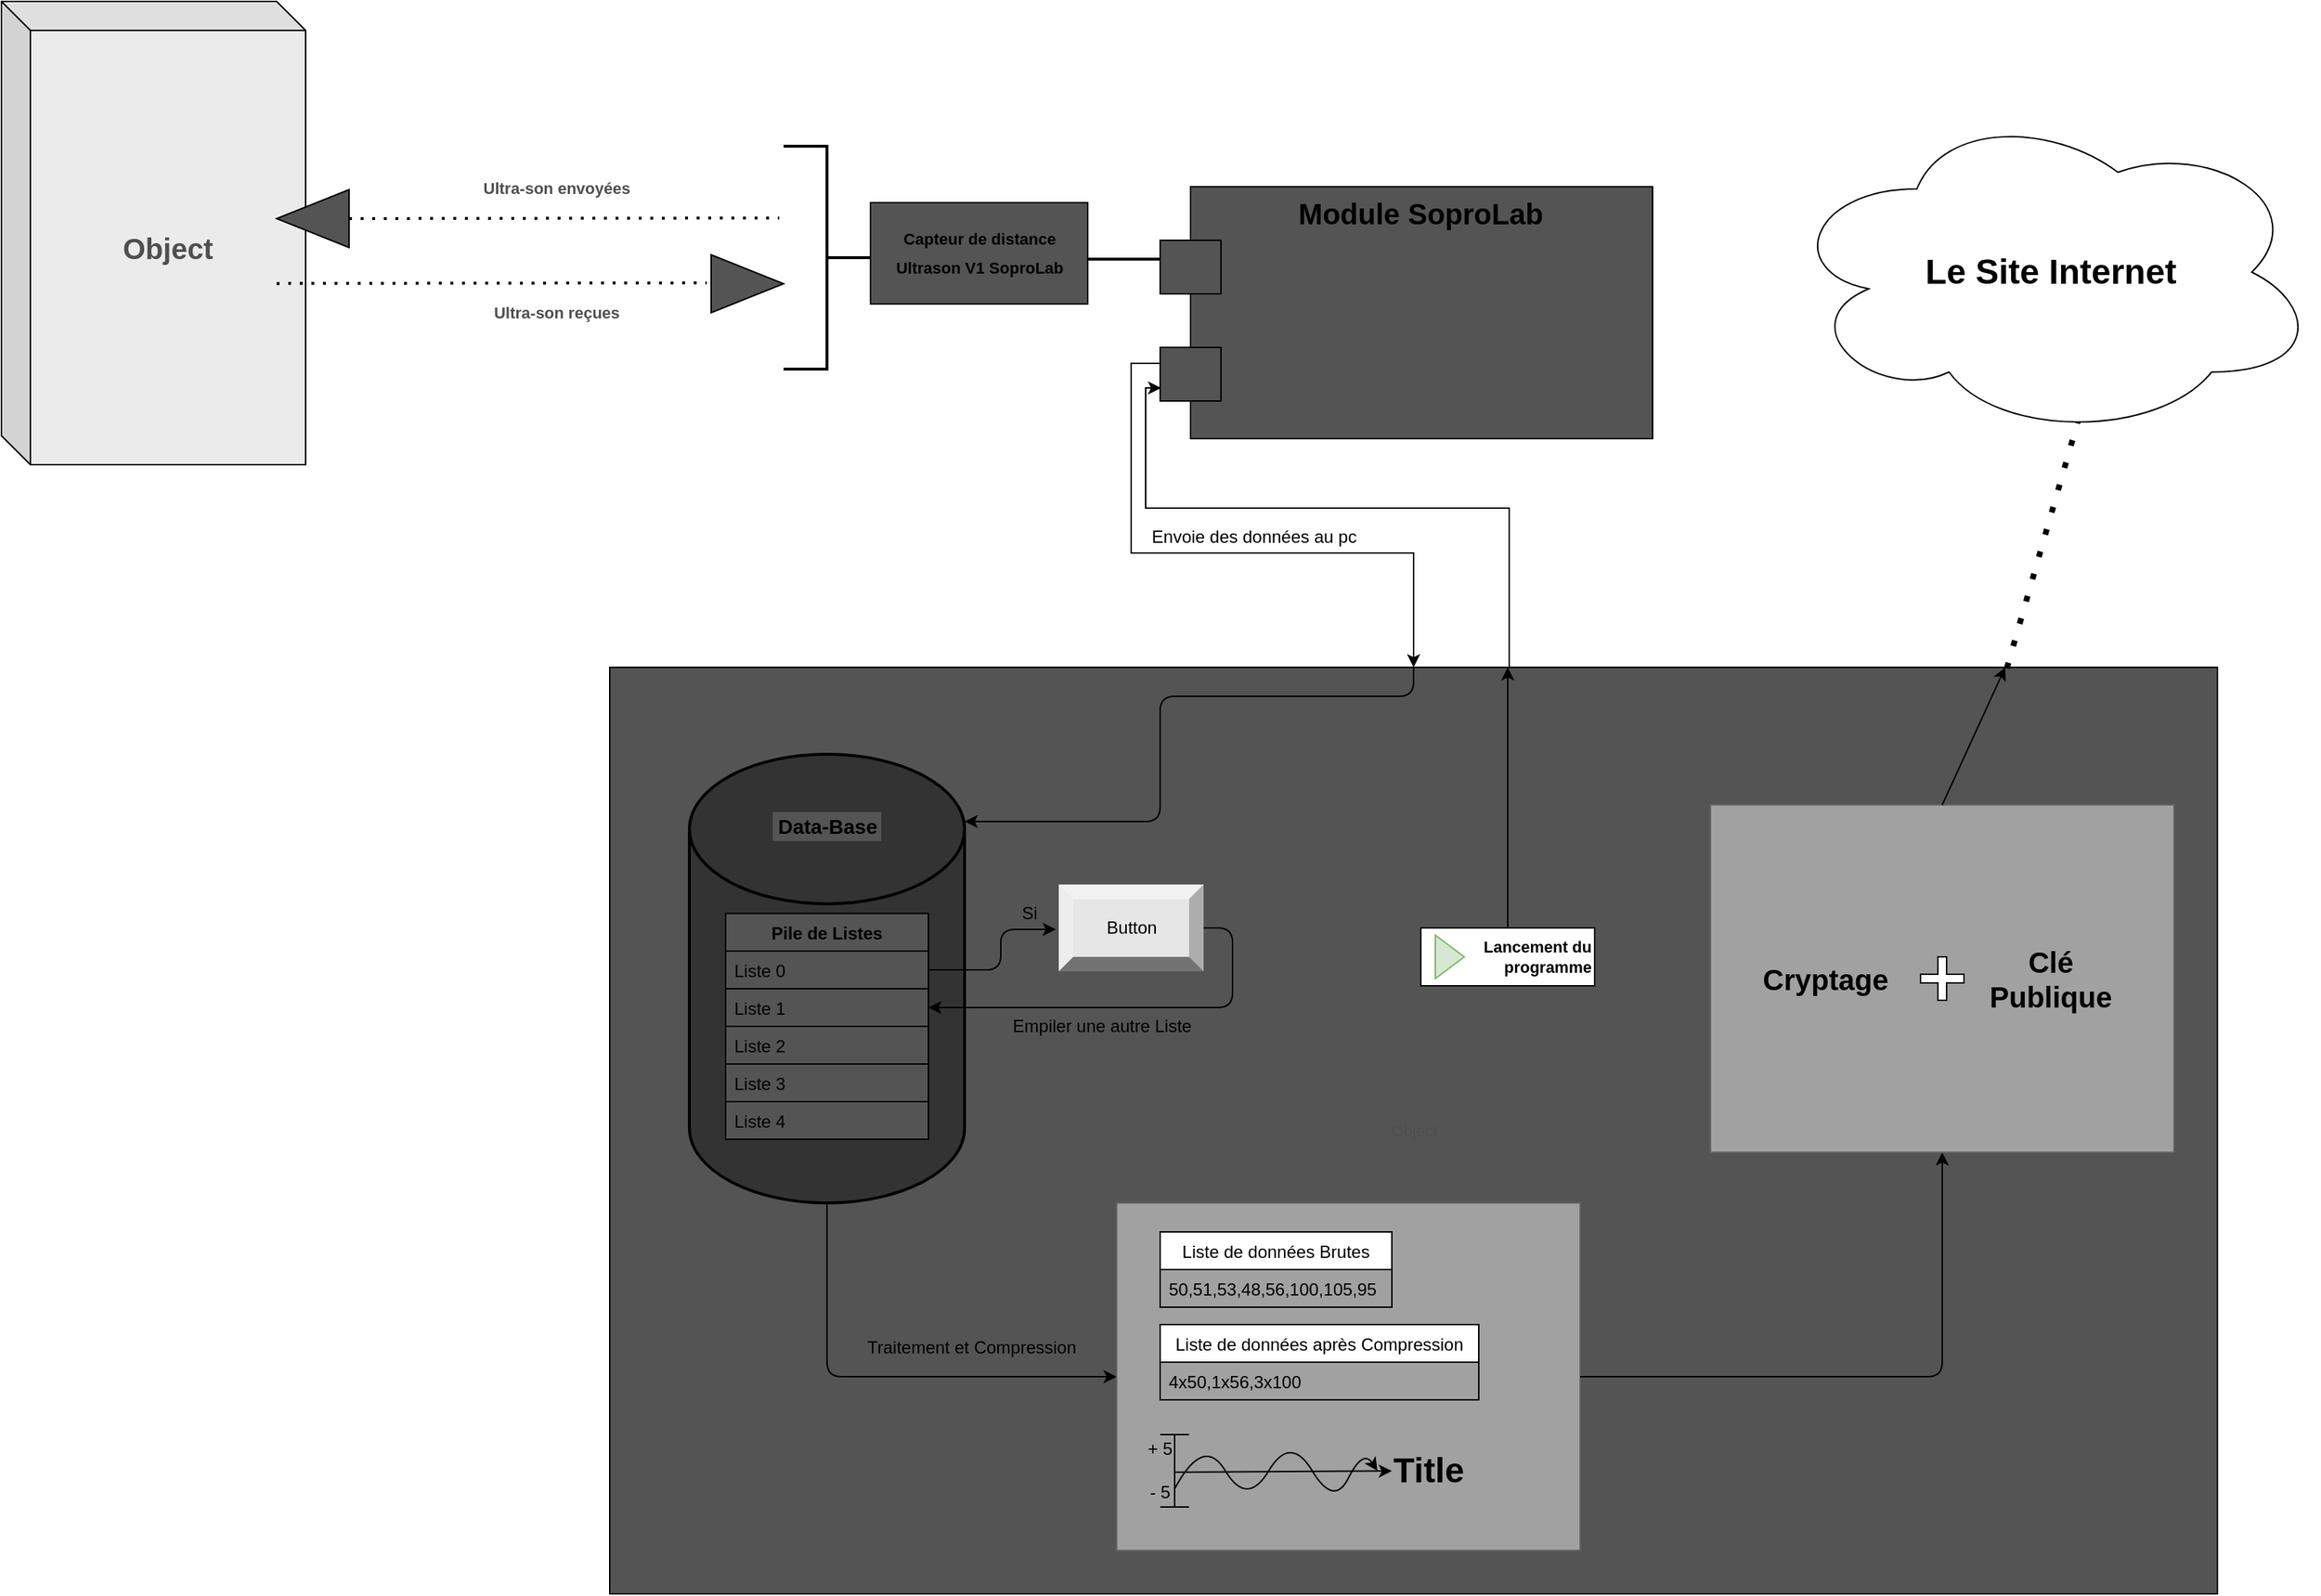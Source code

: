 <mxfile version="14.7.2" type="github">
  <diagram id="qy9EWmMD1HwXzlRcthMH" name="Page-1">
    <mxGraphModel dx="2640" dy="970" grid="1" gridSize="10" guides="1" tooltips="1" connect="1" arrows="1" fold="1" page="1" pageScale="1" pageWidth="827" pageHeight="1169" math="0" shadow="0">
      <root>
        <mxCell id="0" />
        <mxCell id="1" parent="0" />
        <mxCell id="YDDml-Z9Vrtt6Zy8maYf-40" value="Object" style="html=1;labelBackgroundColor=none;fontSize=11;fontColor=#4F4F4F;strokeColor=#000000;verticalAlign=middle;fillColor=#545454;" parent="1" vertex="1">
          <mxGeometry x="450" y="870" width="1110" height="640" as="geometry" />
        </mxCell>
        <mxCell id="YDDml-Z9Vrtt6Zy8maYf-1" value="" style="strokeWidth=2;html=1;shape=mxgraph.flowchart.database;whiteSpace=wrap;fillColor=#333333;" parent="1" vertex="1">
          <mxGeometry x="505" y="930" width="190" height="310" as="geometry" />
        </mxCell>
        <mxCell id="YDDml-Z9Vrtt6Zy8maYf-10" value="Pile de Listes" style="swimlane;fontStyle=1;childLayout=stackLayout;horizontal=1;startSize=26;horizontalStack=0;resizeParent=1;resizeParentMax=0;resizeLast=0;collapsible=1;marginBottom=0;fillColor=#545454;" parent="1" vertex="1">
          <mxGeometry x="530" y="1040" width="140" height="156" as="geometry">
            <mxRectangle x="455" y="120" width="110" height="26" as="alternateBounds" />
          </mxGeometry>
        </mxCell>
        <mxCell id="YDDml-Z9Vrtt6Zy8maYf-11" value="Liste 0" style="text;align=left;verticalAlign=top;spacingLeft=4;spacingRight=4;overflow=hidden;rotatable=0;points=[[0,0.5],[1,0.5]];portConstraint=eastwest;labelBorderColor=none;labelBackgroundColor=none;strokeColor=#000000;fillColor=#545454;" parent="YDDml-Z9Vrtt6Zy8maYf-10" vertex="1">
          <mxGeometry y="26" width="140" height="26" as="geometry" />
        </mxCell>
        <mxCell id="YDDml-Z9Vrtt6Zy8maYf-12" value="Liste 1" style="text;fillColor=#545454;align=left;verticalAlign=middle;spacingLeft=4;spacingRight=4;overflow=hidden;rotatable=0;points=[[0,0.5],[1,0.5]];portConstraint=eastwest;strokeColor=#000000;" parent="YDDml-Z9Vrtt6Zy8maYf-10" vertex="1">
          <mxGeometry y="52" width="140" height="26" as="geometry" />
        </mxCell>
        <mxCell id="YDDml-Z9Vrtt6Zy8maYf-13" value="Liste 2" style="text;fillColor=#545454;align=left;verticalAlign=top;spacingLeft=4;spacingRight=4;overflow=hidden;rotatable=0;points=[[0,0.5],[1,0.5]];portConstraint=eastwest;strokeColor=#000000;" parent="YDDml-Z9Vrtt6Zy8maYf-10" vertex="1">
          <mxGeometry y="78" width="140" height="26" as="geometry" />
        </mxCell>
        <mxCell id="YDDml-Z9Vrtt6Zy8maYf-15" value="Liste 3" style="text;fillColor=#545454;align=left;verticalAlign=middle;spacingLeft=4;spacingRight=4;overflow=hidden;rotatable=0;points=[[0,0.5],[1,0.5]];portConstraint=eastwest;strokeColor=#000000;" parent="YDDml-Z9Vrtt6Zy8maYf-10" vertex="1">
          <mxGeometry y="104" width="140" height="26" as="geometry" />
        </mxCell>
        <mxCell id="YDDml-Z9Vrtt6Zy8maYf-16" value="Liste 4" style="text;fillColor=#545454;align=left;verticalAlign=middle;spacingLeft=4;spacingRight=4;overflow=hidden;rotatable=0;points=[[0,0.5],[1,0.5]];portConstraint=eastwest;strokeColor=#000000;" parent="YDDml-Z9Vrtt6Zy8maYf-10" vertex="1">
          <mxGeometry y="130" width="140" height="26" as="geometry" />
        </mxCell>
        <mxCell id="YDDml-Z9Vrtt6Zy8maYf-14" value="&lt;font style=&quot;font-size: 14px&quot;&gt;&lt;b&gt;Data-Base&lt;/b&gt;&lt;/font&gt;" style="text;html=1;strokeColor=none;fillColor=#545454;align=center;verticalAlign=middle;whiteSpace=wrap;rounded=0;" parent="1" vertex="1">
          <mxGeometry x="562.5" y="970" width="75" height="20" as="geometry" />
        </mxCell>
        <mxCell id="YDDml-Z9Vrtt6Zy8maYf-41" style="edgeStyle=orthogonalEdgeStyle;rounded=0;orthogonalLoop=1;jettySize=auto;html=1;exitX=0;exitY=0;exitDx=0;exitDy=129.5;exitPerimeter=0;entryX=0.5;entryY=0;entryDx=0;entryDy=0;fontSize=11;fontColor=#4F4F4F;" parent="1" source="YDDml-Z9Vrtt6Zy8maYf-17" target="YDDml-Z9Vrtt6Zy8maYf-40" edge="1">
          <mxGeometry relative="1" as="geometry">
            <Array as="points">
              <mxPoint x="830" y="660" />
              <mxPoint x="810" y="660" />
              <mxPoint x="810" y="791" />
              <mxPoint x="1005" y="791" />
            </Array>
          </mxGeometry>
        </mxCell>
        <mxCell id="YDDml-Z9Vrtt6Zy8maYf-17" value="Module SoproLab" style="shape=module;align=left;spacingLeft=20;align=center;verticalAlign=top;labelBackgroundColor=none;fontColor=#000000;strokeColor=#000000;fillColor=#545454;jettyWidth=42;jettyHeight=37;fontStyle=1;fontSize=20;" parent="1" vertex="1">
          <mxGeometry x="830" y="538" width="340" height="174" as="geometry" />
        </mxCell>
        <mxCell id="YDDml-Z9Vrtt6Zy8maYf-18" value="&lt;h1 itemprop=&quot;name&quot; style=&quot;font-size: 11px&quot; align=&quot;center&quot;&gt;Capteur de distance &lt;br&gt;&lt;/h1&gt;&lt;h1 itemprop=&quot;name&quot; style=&quot;font-size: 11px&quot; align=&quot;center&quot;&gt;Ultrason V1 SoproLab&lt;/h1&gt;" style="html=1;labelBackgroundColor=none;fontSize=20;fontColor=#000000;strokeColor=#000000;fillColor=#545454;verticalAlign=middle;align=center;" parent="1" vertex="1">
          <mxGeometry x="630" y="549" width="150" height="70" as="geometry" />
        </mxCell>
        <mxCell id="YDDml-Z9Vrtt6Zy8maYf-21" value="" style="line;strokeWidth=2;html=1;labelBackgroundColor=none;fontSize=11;fontColor=#000000;fillColor=#545454;verticalAlign=middle;" parent="1" vertex="1">
          <mxGeometry x="780" y="583" width="50" height="10" as="geometry" />
        </mxCell>
        <mxCell id="YDDml-Z9Vrtt6Zy8maYf-26" value="" style="strokeWidth=2;html=1;shape=mxgraph.flowchart.annotation_2;align=left;labelPosition=right;pointerEvents=1;labelBackgroundColor=none;fontSize=11;fontColor=#000000;fillColor=#545454;rotation=-180;" parent="1" vertex="1">
          <mxGeometry x="570" y="510" width="60" height="154" as="geometry" />
        </mxCell>
        <mxCell id="YDDml-Z9Vrtt6Zy8maYf-28" value="&lt;font size=&quot;1&quot;&gt;&lt;b style=&quot;font-size: 20px&quot;&gt;Object&lt;/b&gt;&lt;/font&gt;" style="shape=cube;whiteSpace=wrap;html=1;boundedLbl=1;backgroundOutline=1;darkOpacity=0.05;darkOpacity2=0.1;labelBackgroundColor=none;fontSize=11;strokeColor=#000000;verticalAlign=middle;fontColor=#4F4F4F;fillColor=#EBEBEB;" parent="1" vertex="1">
          <mxGeometry x="30" y="410" width="210" height="320" as="geometry" />
        </mxCell>
        <mxCell id="YDDml-Z9Vrtt6Zy8maYf-29" value="" style="endArrow=none;dashed=1;html=1;dashPattern=1 3;strokeWidth=2;fontSize=11;fontColor=#000000;entryX=1.049;entryY=0.678;entryDx=0;entryDy=0;entryPerimeter=0;" parent="1" target="YDDml-Z9Vrtt6Zy8maYf-26" edge="1">
          <mxGeometry width="50" height="50" relative="1" as="geometry">
            <mxPoint x="270" y="560" as="sourcePoint" />
            <mxPoint x="560" y="560" as="targetPoint" />
          </mxGeometry>
        </mxCell>
        <mxCell id="YDDml-Z9Vrtt6Zy8maYf-30" value="" style="shape=singleArrow;direction=west;whiteSpace=wrap;html=1;labelBackgroundColor=none;fontSize=11;fontColor=#000000;strokeColor=#000000;fillColor=#545454;verticalAlign=middle;arrowWidth=0.084;arrowSize=1;" parent="1" vertex="1">
          <mxGeometry x="220" y="540" width="50" height="40" as="geometry" />
        </mxCell>
        <mxCell id="YDDml-Z9Vrtt6Zy8maYf-31" value="" style="endArrow=none;dashed=1;html=1;dashPattern=1 3;strokeWidth=2;fontSize=11;fontColor=#000000;entryX=1.049;entryY=0.678;entryDx=0;entryDy=0;entryPerimeter=0;" parent="1" edge="1">
          <mxGeometry width="50" height="50" relative="1" as="geometry">
            <mxPoint x="220" y="604.82" as="sourcePoint" />
            <mxPoint x="517.06" y="604.408" as="targetPoint" />
          </mxGeometry>
        </mxCell>
        <mxCell id="YDDml-Z9Vrtt6Zy8maYf-32" value="" style="shape=singleArrow;direction=east;whiteSpace=wrap;html=1;labelBackgroundColor=none;fontSize=11;fontColor=#000000;strokeColor=#000000;fillColor=#545454;verticalAlign=middle;arrowWidth=0.084;arrowSize=1;" parent="1" vertex="1">
          <mxGeometry x="520" y="585" width="50" height="40" as="geometry" />
        </mxCell>
        <mxCell id="YDDml-Z9Vrtt6Zy8maYf-33" value="&lt;b&gt;Ultra-son envoyées&lt;br&gt;&lt;/b&gt;" style="text;html=1;strokeColor=none;fillColor=none;align=center;verticalAlign=middle;whiteSpace=wrap;rounded=0;labelBackgroundColor=none;fontSize=11;fontColor=#4F4F4F;" parent="1" vertex="1">
          <mxGeometry x="358" y="529" width="111" height="20" as="geometry" />
        </mxCell>
        <mxCell id="YDDml-Z9Vrtt6Zy8maYf-34" value="&lt;b&gt;Ultra-son reçues&lt;br&gt;&lt;/b&gt;" style="text;html=1;strokeColor=none;fillColor=none;align=center;verticalAlign=middle;whiteSpace=wrap;rounded=0;labelBackgroundColor=none;fontSize=11;fontColor=#4F4F4F;" parent="1" vertex="1">
          <mxGeometry x="358" y="615" width="111" height="20" as="geometry" />
        </mxCell>
        <mxCell id="2D0U1DWmzdw6n1-pY02c-1" value="Envoie des données au pc" style="text;html=1;strokeColor=none;fillColor=none;align=center;verticalAlign=middle;whiteSpace=wrap;rounded=0;" parent="1" vertex="1">
          <mxGeometry x="820" y="770" width="150" height="20" as="geometry" />
        </mxCell>
        <mxCell id="2D0U1DWmzdw6n1-pY02c-8" value="" style="edgeStyle=segmentEdgeStyle;endArrow=classic;html=1;exitX=0.5;exitY=0;exitDx=0;exitDy=0;entryX=1;entryY=0.15;entryDx=0;entryDy=0;entryPerimeter=0;" parent="1" source="YDDml-Z9Vrtt6Zy8maYf-40" target="YDDml-Z9Vrtt6Zy8maYf-1" edge="1">
          <mxGeometry width="50" height="50" relative="1" as="geometry">
            <mxPoint x="780" y="970" as="sourcePoint" />
            <mxPoint x="830" y="920" as="targetPoint" />
            <Array as="points">
              <mxPoint x="1005" y="890" />
              <mxPoint x="830" y="890" />
              <mxPoint x="830" y="977" />
            </Array>
          </mxGeometry>
        </mxCell>
        <mxCell id="2D0U1DWmzdw6n1-pY02c-7" value="Button" style="labelPosition=center;verticalLabelPosition=middle;align=center;html=1;shape=mxgraph.basic.shaded_button;dx=10;fillColor=#E6E6E6;strokeColor=none;" parent="1" vertex="1">
          <mxGeometry x="760" y="1020" width="100" height="60" as="geometry" />
        </mxCell>
        <mxCell id="2D0U1DWmzdw6n1-pY02c-9" value="" style="edgeStyle=segmentEdgeStyle;endArrow=classic;html=1;exitX=1;exitY=0.25;exitDx=0;exitDy=0;" parent="1" source="YDDml-Z9Vrtt6Zy8maYf-10" edge="1">
          <mxGeometry width="50" height="50" relative="1" as="geometry">
            <mxPoint x="830" y="980" as="sourcePoint" />
            <mxPoint x="758" y="1051" as="targetPoint" />
            <Array as="points">
              <mxPoint x="720" y="1079" />
              <mxPoint x="720" y="1051" />
            </Array>
          </mxGeometry>
        </mxCell>
        <mxCell id="2D0U1DWmzdw6n1-pY02c-10" value="" style="edgeStyle=segmentEdgeStyle;endArrow=classic;html=1;entryX=1;entryY=0.5;entryDx=0;entryDy=0;" parent="1" target="YDDml-Z9Vrtt6Zy8maYf-12" edge="1">
          <mxGeometry width="50" height="50" relative="1" as="geometry">
            <mxPoint x="860" y="1050" as="sourcePoint" />
            <mxPoint x="910" y="1000" as="targetPoint" />
            <Array as="points">
              <mxPoint x="880" y="1050" />
              <mxPoint x="880" y="1105" />
            </Array>
          </mxGeometry>
        </mxCell>
        <mxCell id="2D0U1DWmzdw6n1-pY02c-11" value="" style="edgeStyle=segmentEdgeStyle;endArrow=classic;html=1;exitX=0.5;exitY=1;exitDx=0;exitDy=0;exitPerimeter=0;" parent="1" source="YDDml-Z9Vrtt6Zy8maYf-1" target="2D0U1DWmzdw6n1-pY02c-14" edge="1">
          <mxGeometry width="50" height="50" relative="1" as="geometry">
            <mxPoint x="590" y="1320" as="sourcePoint" />
            <mxPoint x="600" y="1320" as="targetPoint" />
            <Array as="points">
              <mxPoint x="600" y="1360" />
            </Array>
          </mxGeometry>
        </mxCell>
        <mxCell id="2D0U1DWmzdw6n1-pY02c-14" value="" style="html=1;labelBackgroundColor=none;fontSize=11;fontColor=#333333;strokeColor=#666666;verticalAlign=middle;fillColor=#A1A1A1;" parent="1" vertex="1">
          <mxGeometry x="800" y="1240" width="320" height="240" as="geometry" />
        </mxCell>
        <mxCell id="2D0U1DWmzdw6n1-pY02c-15" value="Traitement et Compression" style="text;html=1;strokeColor=none;fillColor=none;align=center;verticalAlign=middle;whiteSpace=wrap;rounded=0;shadow=1;sketch=1;" parent="1" vertex="1">
          <mxGeometry x="610" y="1330" width="180" height="20" as="geometry" />
        </mxCell>
        <mxCell id="PynY9uUSVQdF-58scHv3-1" value="Liste de données Brutes" style="swimlane;fontStyle=0;childLayout=stackLayout;horizontal=1;startSize=26;horizontalStack=0;resizeParent=1;resizeParentMax=0;resizeLast=0;collapsible=1;marginBottom=0;" parent="1" vertex="1">
          <mxGeometry x="830" y="1260" width="160" height="52" as="geometry" />
        </mxCell>
        <mxCell id="PynY9uUSVQdF-58scHv3-2" value="50,51,53,48,56,100,105,95" style="text;strokeColor=none;fillColor=none;align=left;verticalAlign=top;spacingLeft=4;spacingRight=4;overflow=hidden;rotatable=0;points=[[0,0.5],[1,0.5]];portConstraint=eastwest;" parent="PynY9uUSVQdF-58scHv3-1" vertex="1">
          <mxGeometry y="26" width="160" height="26" as="geometry" />
        </mxCell>
        <mxCell id="PynY9uUSVQdF-58scHv3-5" value="Liste de données après Compression" style="swimlane;fontStyle=0;childLayout=stackLayout;horizontal=1;startSize=26;horizontalStack=0;resizeParent=1;resizeParentMax=0;resizeLast=0;collapsible=1;marginBottom=0;" parent="1" vertex="1">
          <mxGeometry x="830" y="1324" width="220" height="52" as="geometry">
            <mxRectangle x="810" y="1294" width="240" height="26" as="alternateBounds" />
          </mxGeometry>
        </mxCell>
        <mxCell id="PynY9uUSVQdF-58scHv3-6" value="4x50,1x56,3x100" style="text;strokeColor=none;fillColor=none;align=left;verticalAlign=top;spacingLeft=4;spacingRight=4;overflow=hidden;rotatable=0;points=[[0,0.5],[1,0.5]];portConstraint=eastwest;" parent="PynY9uUSVQdF-58scHv3-5" vertex="1">
          <mxGeometry y="26" width="220" height="26" as="geometry" />
        </mxCell>
        <mxCell id="PynY9uUSVQdF-58scHv3-10" value="" style="shape=crossbar;whiteSpace=wrap;html=1;rounded=1;direction=south;" parent="1" vertex="1">
          <mxGeometry x="830" y="1400" width="20" height="50" as="geometry" />
        </mxCell>
        <mxCell id="PynY9uUSVQdF-58scHv3-11" value="" style="endArrow=classic;html=1;startArrow=none;" parent="1" target="PynY9uUSVQdF-58scHv3-15" edge="1">
          <mxGeometry width="50" height="50" relative="1" as="geometry">
            <mxPoint x="840" y="1426" as="sourcePoint" />
            <mxPoint x="890" y="1400" as="targetPoint" />
            <Array as="points" />
          </mxGeometry>
        </mxCell>
        <mxCell id="PynY9uUSVQdF-58scHv3-15" value="Title" style="text;strokeColor=none;fillColor=none;html=1;fontSize=24;fontStyle=1;verticalAlign=middle;align=center;" parent="1" vertex="1">
          <mxGeometry x="990" y="1405" width="50" height="40" as="geometry" />
        </mxCell>
        <mxCell id="PynY9uUSVQdF-58scHv3-18" value="+ 5" style="text;html=1;strokeColor=none;fillColor=none;align=center;verticalAlign=middle;whiteSpace=wrap;rounded=0;" parent="1" vertex="1">
          <mxGeometry x="810" y="1400" width="40" height="20" as="geometry" />
        </mxCell>
        <mxCell id="PynY9uUSVQdF-58scHv3-19" value="- 5" style="text;html=1;strokeColor=none;fillColor=none;align=center;verticalAlign=middle;whiteSpace=wrap;rounded=0;" parent="1" vertex="1">
          <mxGeometry x="820" y="1430" width="20" height="20" as="geometry" />
        </mxCell>
        <mxCell id="PynY9uUSVQdF-58scHv3-22" value="" style="curved=1;endArrow=classic;html=1;exitX=0.75;exitY=0.5;exitDx=0;exitDy=0;exitPerimeter=0;" parent="1" source="PynY9uUSVQdF-58scHv3-10" edge="1">
          <mxGeometry width="50" height="50" relative="1" as="geometry">
            <mxPoint x="860" y="1460" as="sourcePoint" />
            <mxPoint x="980" y="1425" as="targetPoint" />
            <Array as="points">
              <mxPoint x="860" y="1400" />
              <mxPoint x="890" y="1450" />
              <mxPoint x="920" y="1400" />
              <mxPoint x="950" y="1450" />
              <mxPoint x="970" y="1410" />
            </Array>
          </mxGeometry>
        </mxCell>
        <mxCell id="dD5xsEtT5CgBDuxa0bqA-1" value="Si" style="text;html=1;strokeColor=none;fillColor=none;align=center;verticalAlign=middle;whiteSpace=wrap;rounded=0;" vertex="1" parent="1">
          <mxGeometry x="720" y="1030" width="40" height="20" as="geometry" />
        </mxCell>
        <mxCell id="dD5xsEtT5CgBDuxa0bqA-2" value="Empiler une autre Liste" style="text;html=1;strokeColor=none;fillColor=none;align=center;verticalAlign=middle;whiteSpace=wrap;rounded=0;" vertex="1" parent="1">
          <mxGeometry x="710" y="1108" width="160" height="20" as="geometry" />
        </mxCell>
        <mxCell id="dD5xsEtT5CgBDuxa0bqA-3" value="" style="edgeStyle=segmentEdgeStyle;endArrow=classic;html=1;entryX=0.5;entryY=1;entryDx=0;entryDy=0;" edge="1" parent="1" source="2D0U1DWmzdw6n1-pY02c-14" target="dD5xsEtT5CgBDuxa0bqA-4">
          <mxGeometry width="50" height="50" relative="1" as="geometry">
            <mxPoint x="1170" y="1320" as="sourcePoint" />
            <mxPoint x="1290" y="1280" as="targetPoint" />
            <Array as="points">
              <mxPoint x="1370" y="1360" />
            </Array>
          </mxGeometry>
        </mxCell>
        <mxCell id="dD5xsEtT5CgBDuxa0bqA-4" value="" style="html=1;labelBackgroundColor=none;fontSize=11;fontColor=#333333;strokeColor=#666666;verticalAlign=middle;fillColor=#A1A1A1;" vertex="1" parent="1">
          <mxGeometry x="1210" y="965" width="320" height="240" as="geometry" />
        </mxCell>
        <mxCell id="dD5xsEtT5CgBDuxa0bqA-6" value="" style="shape=cross;whiteSpace=wrap;html=1;" vertex="1" parent="1">
          <mxGeometry x="1355" y="1070" width="30" height="30" as="geometry" />
        </mxCell>
        <mxCell id="dD5xsEtT5CgBDuxa0bqA-7" value="&lt;font style=&quot;font-size: 24px&quot;&gt;&lt;b&gt;Le Site Internet&lt;br&gt;&lt;/b&gt;&lt;/font&gt;" style="ellipse;shape=cloud;whiteSpace=wrap;html=1;" vertex="1" parent="1">
          <mxGeometry x="1260" y="482" width="370" height="230" as="geometry" />
        </mxCell>
        <mxCell id="dD5xsEtT5CgBDuxa0bqA-8" value="" style="endArrow=none;dashed=1;html=1;dashPattern=1 3;strokeWidth=4;exitX=0.869;exitY=0.001;exitDx=0;exitDy=0;entryX=0.55;entryY=0.95;entryDx=0;entryDy=0;entryPerimeter=0;exitPerimeter=0;" edge="1" parent="1" source="YDDml-Z9Vrtt6Zy8maYf-40" target="dD5xsEtT5CgBDuxa0bqA-7">
          <mxGeometry width="50" height="50" relative="1" as="geometry">
            <mxPoint x="1410" y="810" as="sourcePoint" />
            <mxPoint x="1460" y="760" as="targetPoint" />
          </mxGeometry>
        </mxCell>
        <mxCell id="dD5xsEtT5CgBDuxa0bqA-10" value="&lt;font style=&quot;font-size: 20px&quot;&gt;&lt;b&gt;Cryptage&lt;/b&gt;&lt;/font&gt;" style="text;html=1;strokeColor=none;fillColor=none;align=center;verticalAlign=middle;whiteSpace=wrap;rounded=0;" vertex="1" parent="1">
          <mxGeometry x="1230" y="1065.5" width="119" height="39" as="geometry" />
        </mxCell>
        <mxCell id="dD5xsEtT5CgBDuxa0bqA-11" value="&lt;font style=&quot;font-size: 20px&quot;&gt;&lt;b&gt;Clé Publique&lt;/b&gt;&lt;/font&gt;" style="text;html=1;strokeColor=none;fillColor=none;align=center;verticalAlign=middle;whiteSpace=wrap;rounded=0;" vertex="1" parent="1">
          <mxGeometry x="1390" y="1075" width="110" height="20" as="geometry" />
        </mxCell>
        <mxCell id="dD5xsEtT5CgBDuxa0bqA-12" value="" style="endArrow=classic;html=1;exitX=0.5;exitY=0;exitDx=0;exitDy=0;entryX=0.868;entryY=0;entryDx=0;entryDy=0;entryPerimeter=0;" edge="1" parent="1" source="dD5xsEtT5CgBDuxa0bqA-4" target="YDDml-Z9Vrtt6Zy8maYf-40">
          <mxGeometry width="50" height="50" relative="1" as="geometry">
            <mxPoint x="1310" y="1010" as="sourcePoint" />
            <mxPoint x="1360" y="960" as="targetPoint" />
          </mxGeometry>
        </mxCell>
        <mxCell id="dD5xsEtT5CgBDuxa0bqA-17" style="edgeStyle=orthogonalEdgeStyle;rounded=0;orthogonalLoop=1;jettySize=auto;html=1;fontSize=11;fontColor=#4F4F4F;entryX=0.002;entryY=0.799;entryDx=0;entryDy=0;entryPerimeter=0;" edge="1" parent="1" target="YDDml-Z9Vrtt6Zy8maYf-17">
          <mxGeometry relative="1" as="geometry">
            <mxPoint x="1071" y="870" as="sourcePoint" />
            <mxPoint x="1165.03" y="835" as="targetPoint" />
            <Array as="points">
              <mxPoint x="1071" y="760" />
              <mxPoint x="820" y="760" />
              <mxPoint x="820" y="677" />
            </Array>
          </mxGeometry>
        </mxCell>
        <mxCell id="dD5xsEtT5CgBDuxa0bqA-18" value="&lt;div style=&quot;font-size: 11px&quot; align=&quot;right&quot;&gt;&lt;b&gt;&lt;font style=&quot;font-size: 11px&quot;&gt;Lancement du programme&lt;/font&gt;&lt;/b&gt;&lt;/div&gt;" style="html=1;whiteSpace=wrap;container=1;recursiveResize=0;collapsible=0;align=right;" vertex="1" parent="1">
          <mxGeometry x="1010" y="1050" width="120" height="40" as="geometry" />
        </mxCell>
        <mxCell id="dD5xsEtT5CgBDuxa0bqA-19" value="" style="triangle;html=1;whiteSpace=wrap;fillColor=#d5e8d4;strokeColor=#82b366;gradientDirection=south;" vertex="1" parent="dD5xsEtT5CgBDuxa0bqA-18">
          <mxGeometry x="10" y="5" width="20" height="30" as="geometry" />
        </mxCell>
        <mxCell id="dD5xsEtT5CgBDuxa0bqA-20" value="" style="endArrow=classic;html=1;strokeWidth=1;exitX=0.5;exitY=0;exitDx=0;exitDy=0;" edge="1" parent="1" source="dD5xsEtT5CgBDuxa0bqA-18">
          <mxGeometry width="50" height="50" relative="1" as="geometry">
            <mxPoint x="1050" y="960" as="sourcePoint" />
            <mxPoint x="1070" y="870" as="targetPoint" />
          </mxGeometry>
        </mxCell>
      </root>
    </mxGraphModel>
  </diagram>
</mxfile>
